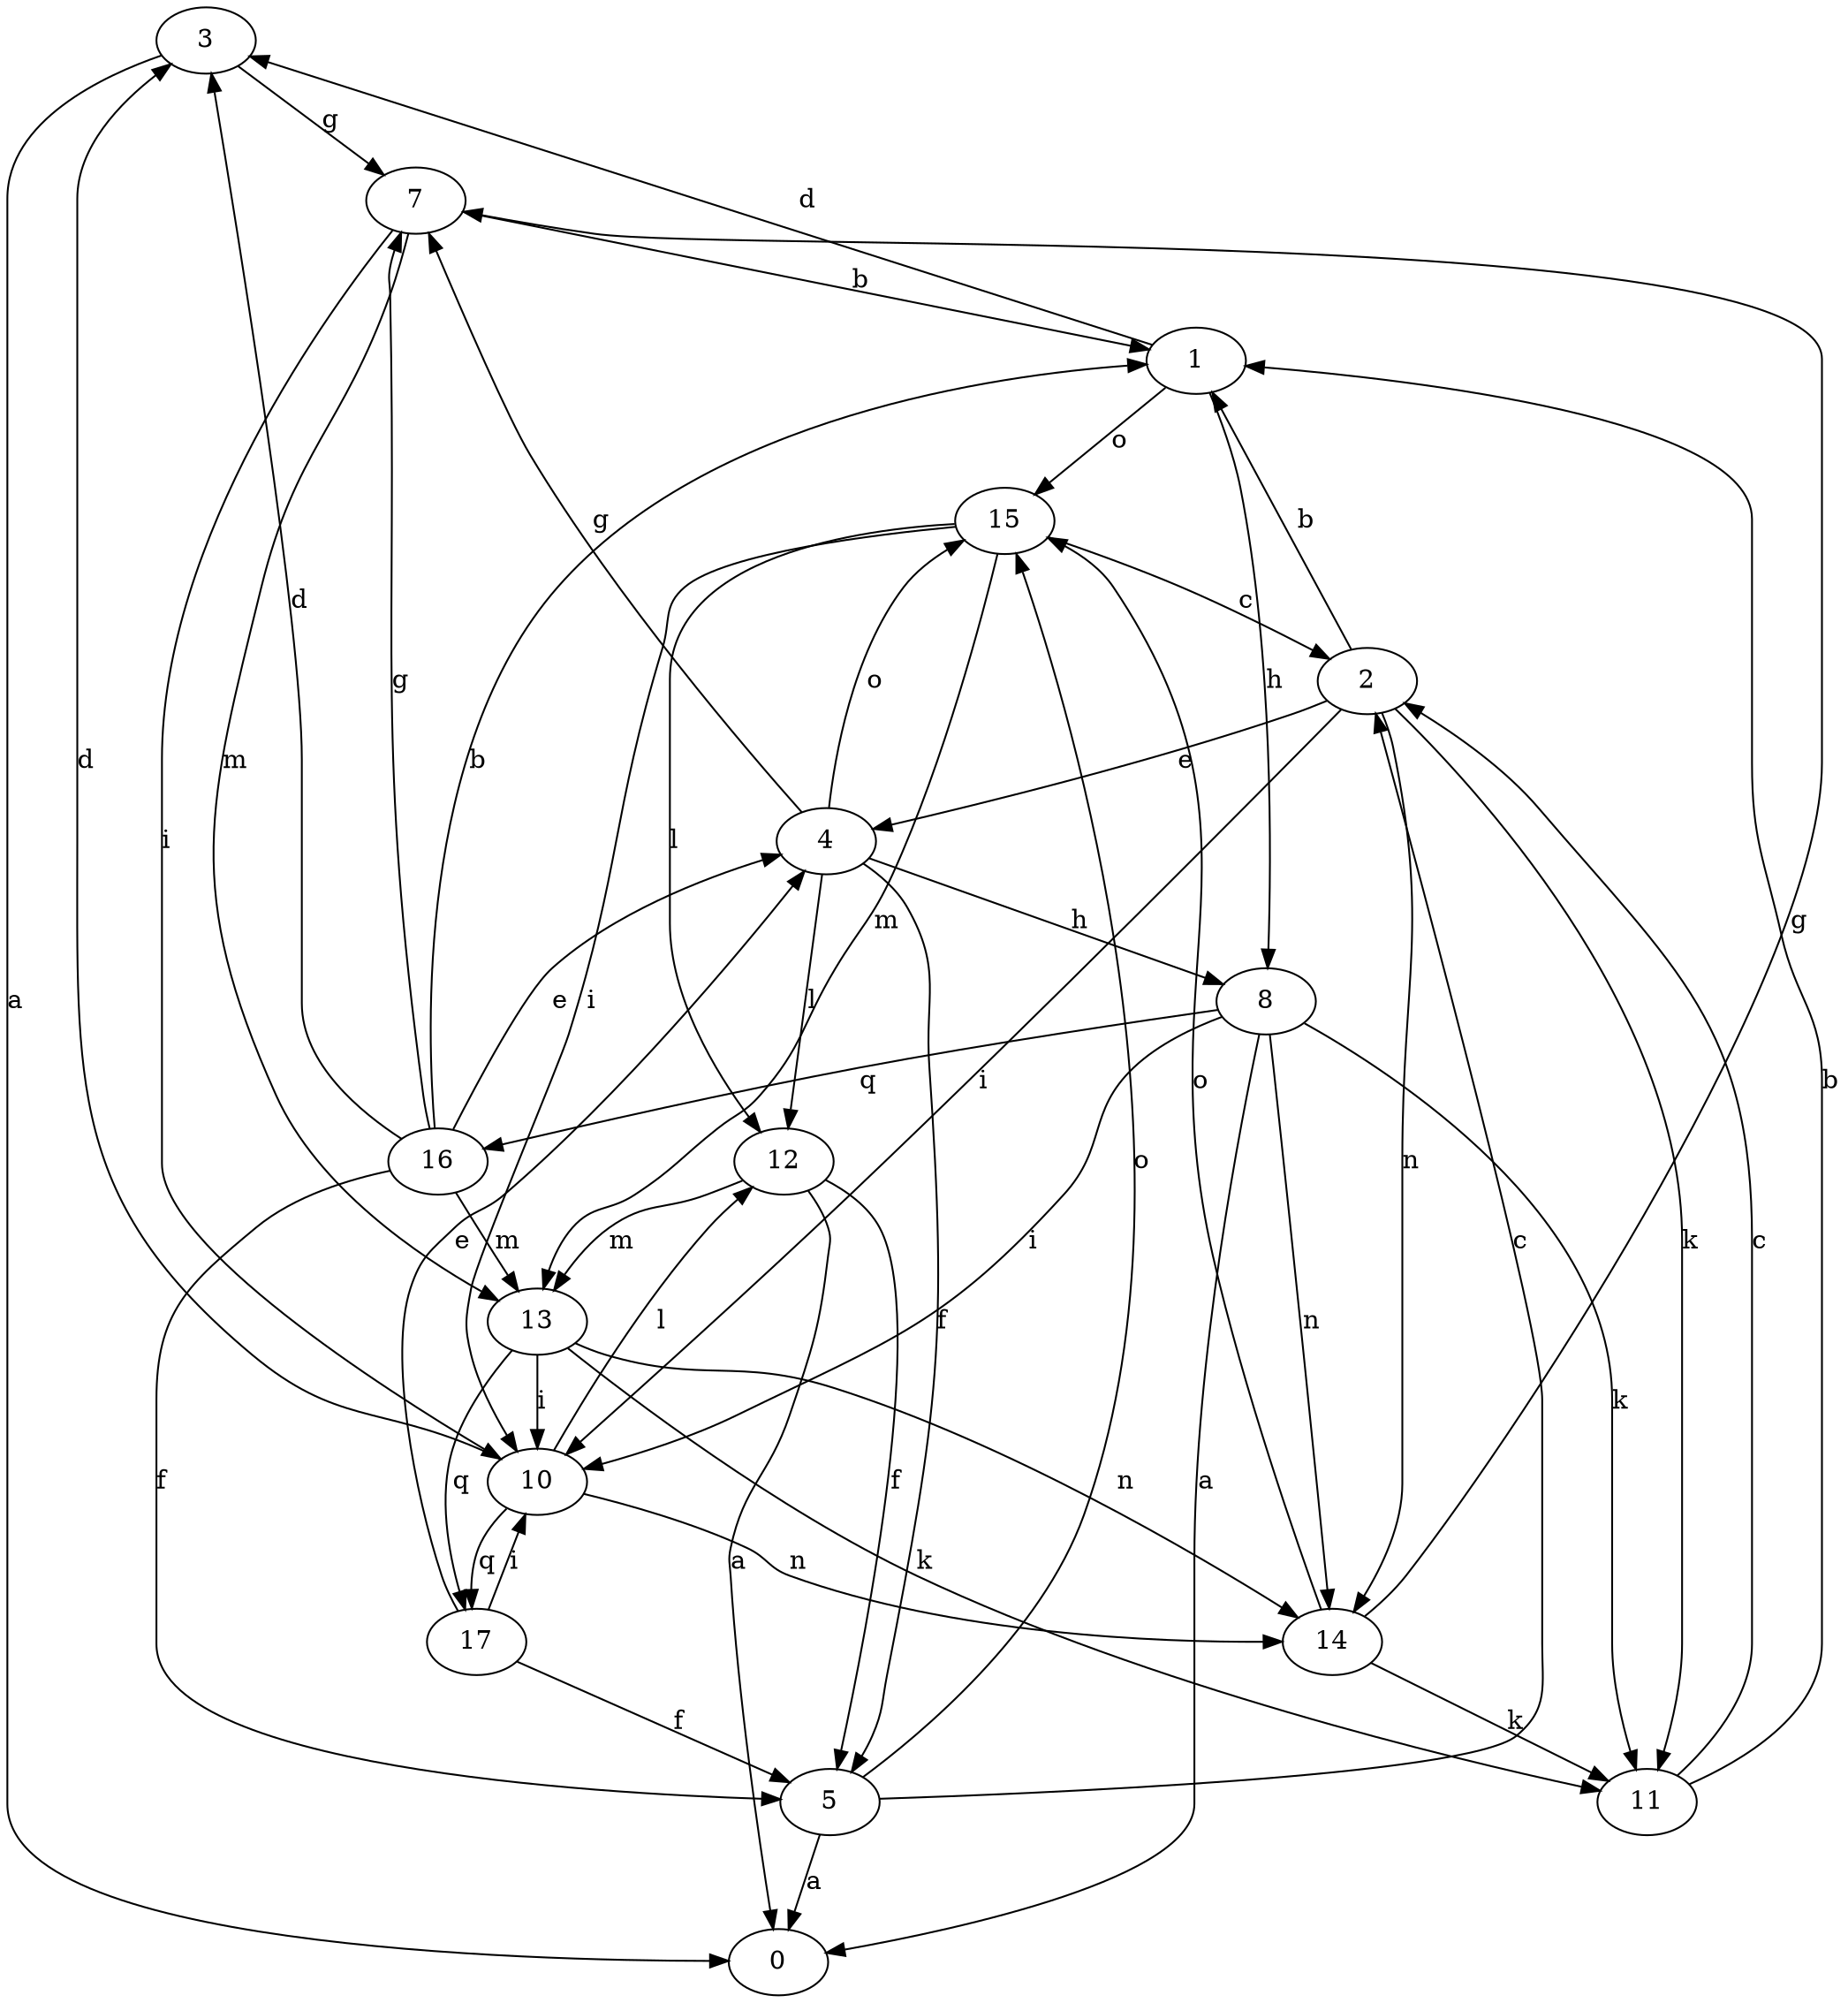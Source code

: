 strict digraph  {
0;
1;
2;
3;
4;
5;
7;
8;
10;
11;
12;
13;
14;
15;
16;
17;
1 -> 3  [label=d];
1 -> 8  [label=h];
1 -> 15  [label=o];
2 -> 1  [label=b];
2 -> 4  [label=e];
2 -> 10  [label=i];
2 -> 11  [label=k];
2 -> 14  [label=n];
3 -> 0  [label=a];
3 -> 7  [label=g];
4 -> 5  [label=f];
4 -> 7  [label=g];
4 -> 8  [label=h];
4 -> 12  [label=l];
4 -> 15  [label=o];
5 -> 0  [label=a];
5 -> 2  [label=c];
5 -> 15  [label=o];
7 -> 1  [label=b];
7 -> 10  [label=i];
7 -> 13  [label=m];
8 -> 0  [label=a];
8 -> 10  [label=i];
8 -> 11  [label=k];
8 -> 14  [label=n];
8 -> 16  [label=q];
10 -> 3  [label=d];
10 -> 12  [label=l];
10 -> 14  [label=n];
10 -> 17  [label=q];
11 -> 1  [label=b];
11 -> 2  [label=c];
12 -> 0  [label=a];
12 -> 5  [label=f];
12 -> 13  [label=m];
13 -> 10  [label=i];
13 -> 11  [label=k];
13 -> 14  [label=n];
13 -> 17  [label=q];
14 -> 7  [label=g];
14 -> 11  [label=k];
14 -> 15  [label=o];
15 -> 2  [label=c];
15 -> 10  [label=i];
15 -> 12  [label=l];
15 -> 13  [label=m];
16 -> 1  [label=b];
16 -> 3  [label=d];
16 -> 4  [label=e];
16 -> 5  [label=f];
16 -> 7  [label=g];
16 -> 13  [label=m];
17 -> 4  [label=e];
17 -> 5  [label=f];
17 -> 10  [label=i];
}
